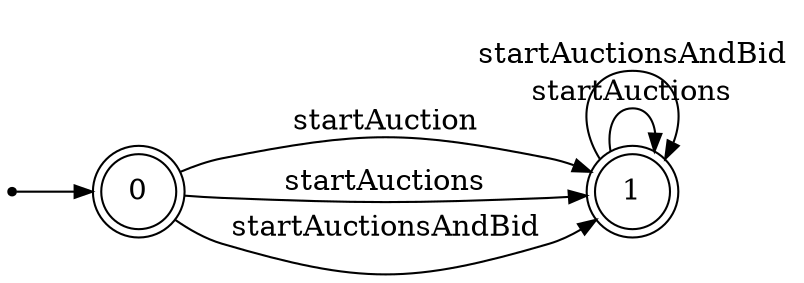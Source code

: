 digraph {
	ranksep=0.5 size="8, 8"
	rankdir=LR
	Initial [label="" fontsize=14.0 shape=point]
	0 [fontsize=14.0 shape=doublecircle]
	1 [fontsize=14.0 shape=doublecircle]
	Initial -> 0 [arrowsize=0.85]
	0 -> 1 [label=" startAuction " arrowsize=0.85 fontsize=14.0]
	0 -> 1 [label=" startAuctions " arrowsize=0.85 fontsize=14.0]
	0 -> 1 [label=" startAuctionsAndBid " arrowsize=0.85 fontsize=14.0]
	1 -> 1 [label=" startAuctions " arrowsize=0.85 fontsize=14.0]
	1 -> 1 [label=" startAuctionsAndBid " arrowsize=0.85 fontsize=14.0]
}
